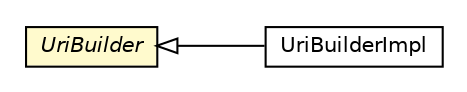 #!/usr/local/bin/dot
#
# Class diagram 
# Generated by UMLGraph version R5_6-24-gf6e263 (http://www.umlgraph.org/)
#

digraph G {
	edge [fontname="Helvetica",fontsize=10,labelfontname="Helvetica",labelfontsize=10];
	node [fontname="Helvetica",fontsize=10,shape=plaintext];
	nodesep=0.25;
	ranksep=0.5;
	rankdir=LR;
	// org.turbogwt.net.client.UriBuilderImpl
	c5386 [label=<<table title="org.turbogwt.net.client.UriBuilderImpl" border="0" cellborder="1" cellspacing="0" cellpadding="2" port="p" href="../client/UriBuilderImpl.html">
		<tr><td><table border="0" cellspacing="0" cellpadding="1">
<tr><td align="center" balign="center"> UriBuilderImpl </td></tr>
		</table></td></tr>
		</table>>, URL="../client/UriBuilderImpl.html", fontname="Helvetica", fontcolor="black", fontsize=10.0];
	// org.turbogwt.net.shared.UriBuilder
	c5411 [label=<<table title="org.turbogwt.net.shared.UriBuilder" border="0" cellborder="1" cellspacing="0" cellpadding="2" port="p" bgcolor="lemonChiffon" href="./UriBuilder.html">
		<tr><td><table border="0" cellspacing="0" cellpadding="1">
<tr><td align="center" balign="center"><font face="Helvetica-Oblique"> UriBuilder </font></td></tr>
		</table></td></tr>
		</table>>, URL="./UriBuilder.html", fontname="Helvetica", fontcolor="black", fontsize=10.0];
	//org.turbogwt.net.client.UriBuilderImpl extends org.turbogwt.net.shared.UriBuilder
	c5411:p -> c5386:p [dir=back,arrowtail=empty];
}

